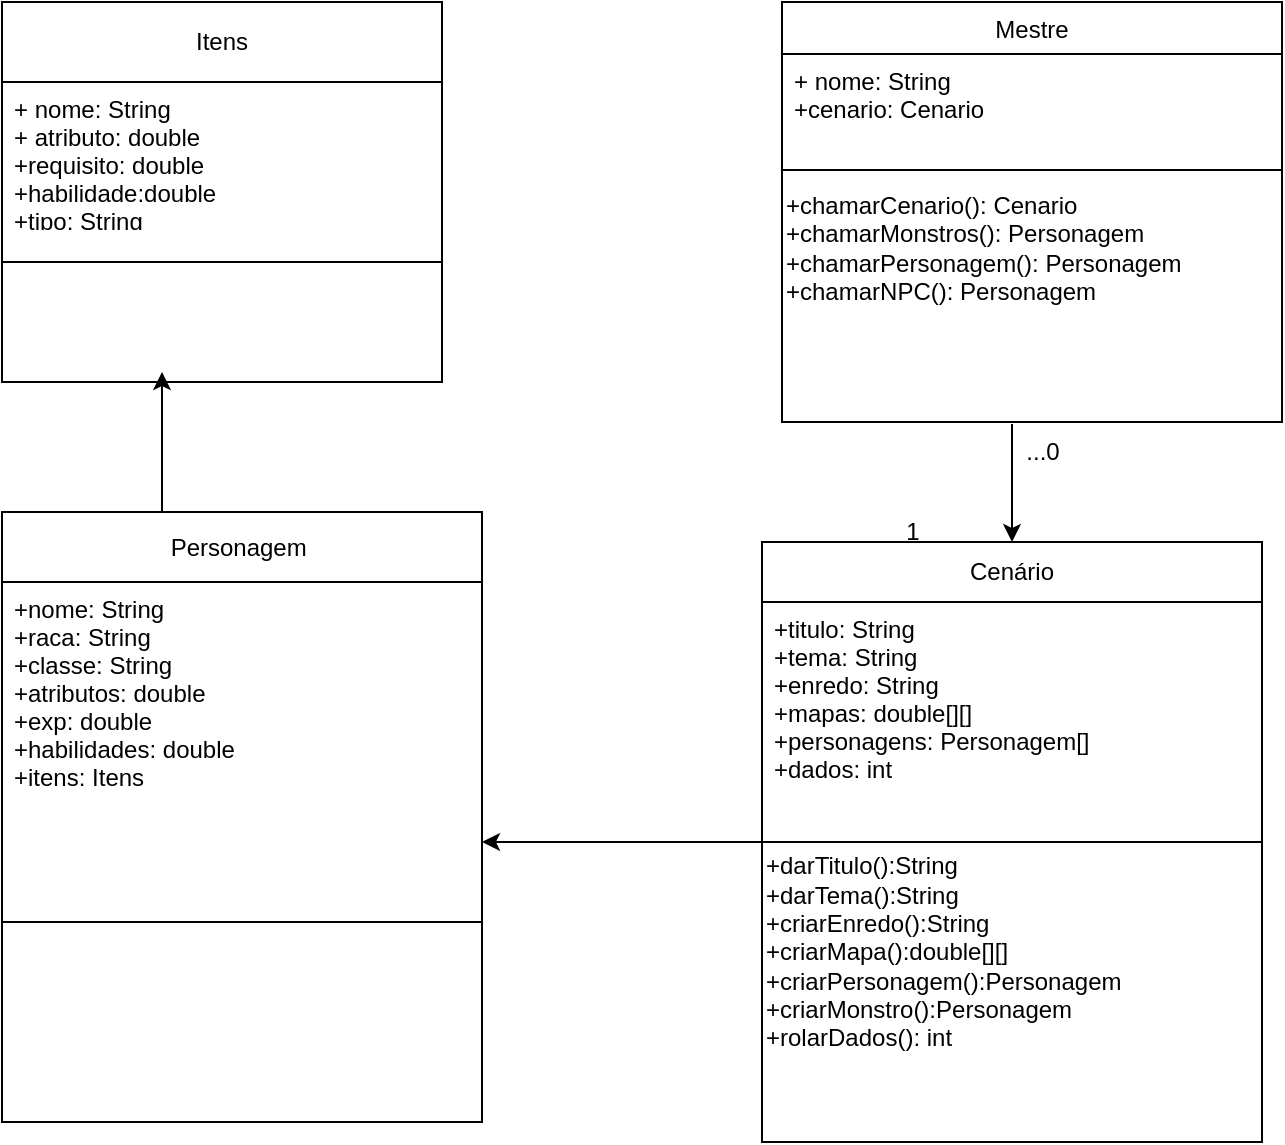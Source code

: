 <mxfile version="20.4.0" type="github">
  <diagram id="C5RBs43oDa-KdzZeNtuy" name="Page-1">
    <mxGraphModel dx="868" dy="450" grid="1" gridSize="10" guides="1" tooltips="1" connect="1" arrows="1" fold="1" page="1" pageScale="1" pageWidth="827" pageHeight="1169" math="0" shadow="0">
      <root>
        <mxCell id="WIyWlLk6GJQsqaUBKTNV-0" />
        <mxCell id="WIyWlLk6GJQsqaUBKTNV-1" parent="WIyWlLk6GJQsqaUBKTNV-0" />
        <mxCell id="zkfFHV4jXpPFQw0GAbJ--17" value="Mestre" style="swimlane;fontStyle=0;align=center;verticalAlign=top;childLayout=stackLayout;horizontal=1;startSize=26;horizontalStack=0;resizeParent=1;resizeLast=0;collapsible=1;marginBottom=0;rounded=0;shadow=0;strokeWidth=1;" parent="WIyWlLk6GJQsqaUBKTNV-1" vertex="1">
          <mxGeometry x="400" y="50" width="250" height="210" as="geometry">
            <mxRectangle x="550" y="140" width="160" height="26" as="alternateBounds" />
          </mxGeometry>
        </mxCell>
        <mxCell id="zkfFHV4jXpPFQw0GAbJ--18" value="+ nome: String&#xa;+cenario: Cenario&#xa;&#xa; " style="text;align=left;verticalAlign=top;spacingLeft=4;spacingRight=4;overflow=hidden;rotatable=0;points=[[0,0.5],[1,0.5]];portConstraint=eastwest;" parent="zkfFHV4jXpPFQw0GAbJ--17" vertex="1">
          <mxGeometry y="26" width="250" height="54" as="geometry" />
        </mxCell>
        <mxCell id="zkfFHV4jXpPFQw0GAbJ--23" value="" style="line;html=1;strokeWidth=1;align=left;verticalAlign=middle;spacingTop=-1;spacingLeft=3;spacingRight=3;rotatable=0;labelPosition=right;points=[];portConstraint=eastwest;" parent="zkfFHV4jXpPFQw0GAbJ--17" vertex="1">
          <mxGeometry y="80" width="250" height="8" as="geometry" />
        </mxCell>
        <mxCell id="aQi3MAtJLsASPVlaxSXh-14" value="+chamarCenario(): Cenario&lt;br&gt;+chamarMonstros(): Personagem&lt;br&gt;+chamarPersonagem(): Personagem&lt;br&gt;+chamarNPC(): Personagem" style="text;html=1;align=left;verticalAlign=middle;resizable=0;points=[];autosize=1;strokeColor=none;fillColor=none;" vertex="1" parent="zkfFHV4jXpPFQw0GAbJ--17">
          <mxGeometry y="88" width="250" height="70" as="geometry" />
        </mxCell>
        <mxCell id="aQi3MAtJLsASPVlaxSXh-3" value="Cenário" style="rounded=0;whiteSpace=wrap;html=1;" vertex="1" parent="WIyWlLk6GJQsqaUBKTNV-1">
          <mxGeometry x="390" y="320" width="250" height="30" as="geometry" />
        </mxCell>
        <mxCell id="aQi3MAtJLsASPVlaxSXh-4" value="" style="rounded=0;whiteSpace=wrap;html=1;" vertex="1" parent="WIyWlLk6GJQsqaUBKTNV-1">
          <mxGeometry x="390" y="350" width="250" height="120" as="geometry" />
        </mxCell>
        <mxCell id="aQi3MAtJLsASPVlaxSXh-6" value="Itens" style="rounded=0;whiteSpace=wrap;html=1;" vertex="1" parent="WIyWlLk6GJQsqaUBKTNV-1">
          <mxGeometry x="10" y="50" width="220" height="40" as="geometry" />
        </mxCell>
        <mxCell id="aQi3MAtJLsASPVlaxSXh-7" style="edgeStyle=orthogonalEdgeStyle;rounded=0;orthogonalLoop=1;jettySize=auto;html=1;exitX=0.5;exitY=1;exitDx=0;exitDy=0;" edge="1" parent="WIyWlLk6GJQsqaUBKTNV-1">
          <mxGeometry relative="1" as="geometry">
            <mxPoint x="250" y="500" as="sourcePoint" />
            <mxPoint x="250" y="500" as="targetPoint" />
          </mxGeometry>
        </mxCell>
        <mxCell id="aQi3MAtJLsASPVlaxSXh-8" value="" style="rounded=0;whiteSpace=wrap;html=1;" vertex="1" parent="WIyWlLk6GJQsqaUBKTNV-1">
          <mxGeometry x="390" y="470" width="250" height="150" as="geometry" />
        </mxCell>
        <mxCell id="aQi3MAtJLsASPVlaxSXh-9" value="" style="rounded=0;whiteSpace=wrap;html=1;" vertex="1" parent="WIyWlLk6GJQsqaUBKTNV-1">
          <mxGeometry x="10" y="90" width="220" height="90" as="geometry" />
        </mxCell>
        <mxCell id="aQi3MAtJLsASPVlaxSXh-10" value="" style="rounded=0;whiteSpace=wrap;html=1;" vertex="1" parent="WIyWlLk6GJQsqaUBKTNV-1">
          <mxGeometry x="10" y="180" width="220" height="60" as="geometry" />
        </mxCell>
        <mxCell id="aQi3MAtJLsASPVlaxSXh-18" value="Personagem&amp;nbsp;" style="rounded=0;whiteSpace=wrap;html=1;" vertex="1" parent="WIyWlLk6GJQsqaUBKTNV-1">
          <mxGeometry x="10" y="305" width="240" height="35" as="geometry" />
        </mxCell>
        <mxCell id="aQi3MAtJLsASPVlaxSXh-19" value="" style="rounded=0;whiteSpace=wrap;html=1;" vertex="1" parent="WIyWlLk6GJQsqaUBKTNV-1">
          <mxGeometry x="10" y="510" width="240" height="100" as="geometry" />
        </mxCell>
        <mxCell id="aQi3MAtJLsASPVlaxSXh-20" value="" style="rounded=0;whiteSpace=wrap;html=1;" vertex="1" parent="WIyWlLk6GJQsqaUBKTNV-1">
          <mxGeometry x="10" y="340" width="240" height="170" as="geometry" />
        </mxCell>
        <mxCell id="aQi3MAtJLsASPVlaxSXh-21" value="+nome: String&#xa;+raca: String&#xa;+classe: String&#xa;+atributos: double&#xa;+exp: double&#xa;+habilidades: double&#xa;+itens: Itens&#xa;&#xa;&#xa;&#xa;" style="text;align=left;verticalAlign=top;spacingLeft=4;spacingRight=4;overflow=hidden;rotatable=0;points=[[0,0.5],[1,0.5]];portConstraint=eastwest;" vertex="1" parent="WIyWlLk6GJQsqaUBKTNV-1">
          <mxGeometry x="10" y="340" width="240" height="160" as="geometry" />
        </mxCell>
        <mxCell id="aQi3MAtJLsASPVlaxSXh-22" value="+ nome: String&#xa;+ atributo: double&#xa;+requisito: double&#xa;+habilidade:double&#xa;+tipo: String&#xa;&#xa;&#xa; " style="text;align=left;verticalAlign=top;spacingLeft=4;spacingRight=4;overflow=hidden;rotatable=0;points=[[0,0.5],[1,0.5]];portConstraint=eastwest;" vertex="1" parent="WIyWlLk6GJQsqaUBKTNV-1">
          <mxGeometry x="10" y="90" width="120" height="70" as="geometry" />
        </mxCell>
        <mxCell id="aQi3MAtJLsASPVlaxSXh-23" value="+titulo: String&#xa;+tema: String&#xa;+enredo: String&#xa;+mapas: double[][]&#xa;+personagens: Personagem[]&#xa;+dados: int" style="text;align=left;verticalAlign=top;spacingLeft=4;spacingRight=4;overflow=hidden;rotatable=0;points=[[0,0.5],[1,0.5]];portConstraint=eastwest;" vertex="1" parent="WIyWlLk6GJQsqaUBKTNV-1">
          <mxGeometry x="390" y="350" width="250" height="110" as="geometry" />
        </mxCell>
        <mxCell id="aQi3MAtJLsASPVlaxSXh-24" value="...0" style="text;html=1;align=center;verticalAlign=middle;resizable=0;points=[];autosize=1;strokeColor=none;fillColor=none;" vertex="1" parent="WIyWlLk6GJQsqaUBKTNV-1">
          <mxGeometry x="510" y="260" width="40" height="30" as="geometry" />
        </mxCell>
        <mxCell id="aQi3MAtJLsASPVlaxSXh-25" value="1" style="text;html=1;align=center;verticalAlign=middle;resizable=0;points=[];autosize=1;strokeColor=none;fillColor=none;" vertex="1" parent="WIyWlLk6GJQsqaUBKTNV-1">
          <mxGeometry x="450" y="300" width="30" height="30" as="geometry" />
        </mxCell>
        <mxCell id="aQi3MAtJLsASPVlaxSXh-28" value="" style="endArrow=classic;html=1;rounded=0;exitX=0.125;exitY=0.033;exitDx=0;exitDy=0;exitPerimeter=0;entryX=0.5;entryY=0;entryDx=0;entryDy=0;" edge="1" parent="WIyWlLk6GJQsqaUBKTNV-1" source="aQi3MAtJLsASPVlaxSXh-24" target="aQi3MAtJLsASPVlaxSXh-3">
          <mxGeometry width="50" height="50" relative="1" as="geometry">
            <mxPoint x="510" y="260" as="sourcePoint" />
            <mxPoint x="520" y="310" as="targetPoint" />
          </mxGeometry>
        </mxCell>
        <mxCell id="aQi3MAtJLsASPVlaxSXh-29" value="" style="endArrow=classic;html=1;rounded=0;" edge="1" parent="WIyWlLk6GJQsqaUBKTNV-1">
          <mxGeometry width="50" height="50" relative="1" as="geometry">
            <mxPoint x="90" y="265" as="sourcePoint" />
            <mxPoint x="90" y="235" as="targetPoint" />
            <Array as="points">
              <mxPoint x="90" y="305" />
            </Array>
          </mxGeometry>
        </mxCell>
        <mxCell id="aQi3MAtJLsASPVlaxSXh-30" value="" style="endArrow=classic;html=1;rounded=0;exitX=0;exitY=0;exitDx=0;exitDy=0;" edge="1" parent="WIyWlLk6GJQsqaUBKTNV-1" source="aQi3MAtJLsASPVlaxSXh-8">
          <mxGeometry width="50" height="50" relative="1" as="geometry">
            <mxPoint x="300" y="430" as="sourcePoint" />
            <mxPoint x="250" y="470" as="targetPoint" />
            <Array as="points">
              <mxPoint x="300" y="470" />
            </Array>
          </mxGeometry>
        </mxCell>
        <mxCell id="aQi3MAtJLsASPVlaxSXh-32" value="+darTitulo():String&lt;br&gt;+darTema():String&lt;br&gt;+criarEnredo():String&lt;br&gt;+criarMapa():double[][]&lt;br&gt;+criarPersonagem():Personagem&lt;br&gt;+criarMonstro():Personagem&lt;br&gt;+rolarDados(): int" style="text;html=1;align=left;verticalAlign=middle;resizable=0;points=[];autosize=1;strokeColor=none;fillColor=none;" vertex="1" parent="WIyWlLk6GJQsqaUBKTNV-1">
          <mxGeometry x="390" y="470" width="200" height="110" as="geometry" />
        </mxCell>
        <mxCell id="aQi3MAtJLsASPVlaxSXh-33" value="&lt;br&gt;&lt;br&gt;&lt;br&gt;" style="text;html=1;strokeColor=none;fillColor=none;align=left;verticalAlign=middle;whiteSpace=wrap;rounded=0;" vertex="1" parent="WIyWlLk6GJQsqaUBKTNV-1">
          <mxGeometry x="10" y="180" width="220" height="60" as="geometry" />
        </mxCell>
      </root>
    </mxGraphModel>
  </diagram>
</mxfile>
